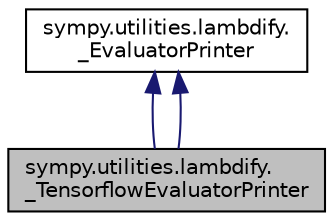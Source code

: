 digraph "sympy.utilities.lambdify._TensorflowEvaluatorPrinter"
{
 // LATEX_PDF_SIZE
  edge [fontname="Helvetica",fontsize="10",labelfontname="Helvetica",labelfontsize="10"];
  node [fontname="Helvetica",fontsize="10",shape=record];
  Node1 [label="sympy.utilities.lambdify.\l_TensorflowEvaluatorPrinter",height=0.2,width=0.4,color="black", fillcolor="grey75", style="filled", fontcolor="black",tooltip=" "];
  Node2 -> Node1 [dir="back",color="midnightblue",fontsize="10",style="solid",fontname="Helvetica"];
  Node2 [label="sympy.utilities.lambdify.\l_EvaluatorPrinter",height=0.2,width=0.4,color="black", fillcolor="white", style="filled",URL="$classsympy_1_1utilities_1_1lambdify_1_1__EvaluatorPrinter.html",tooltip=" "];
  Node2 -> Node1 [dir="back",color="midnightblue",fontsize="10",style="solid",fontname="Helvetica"];
}

